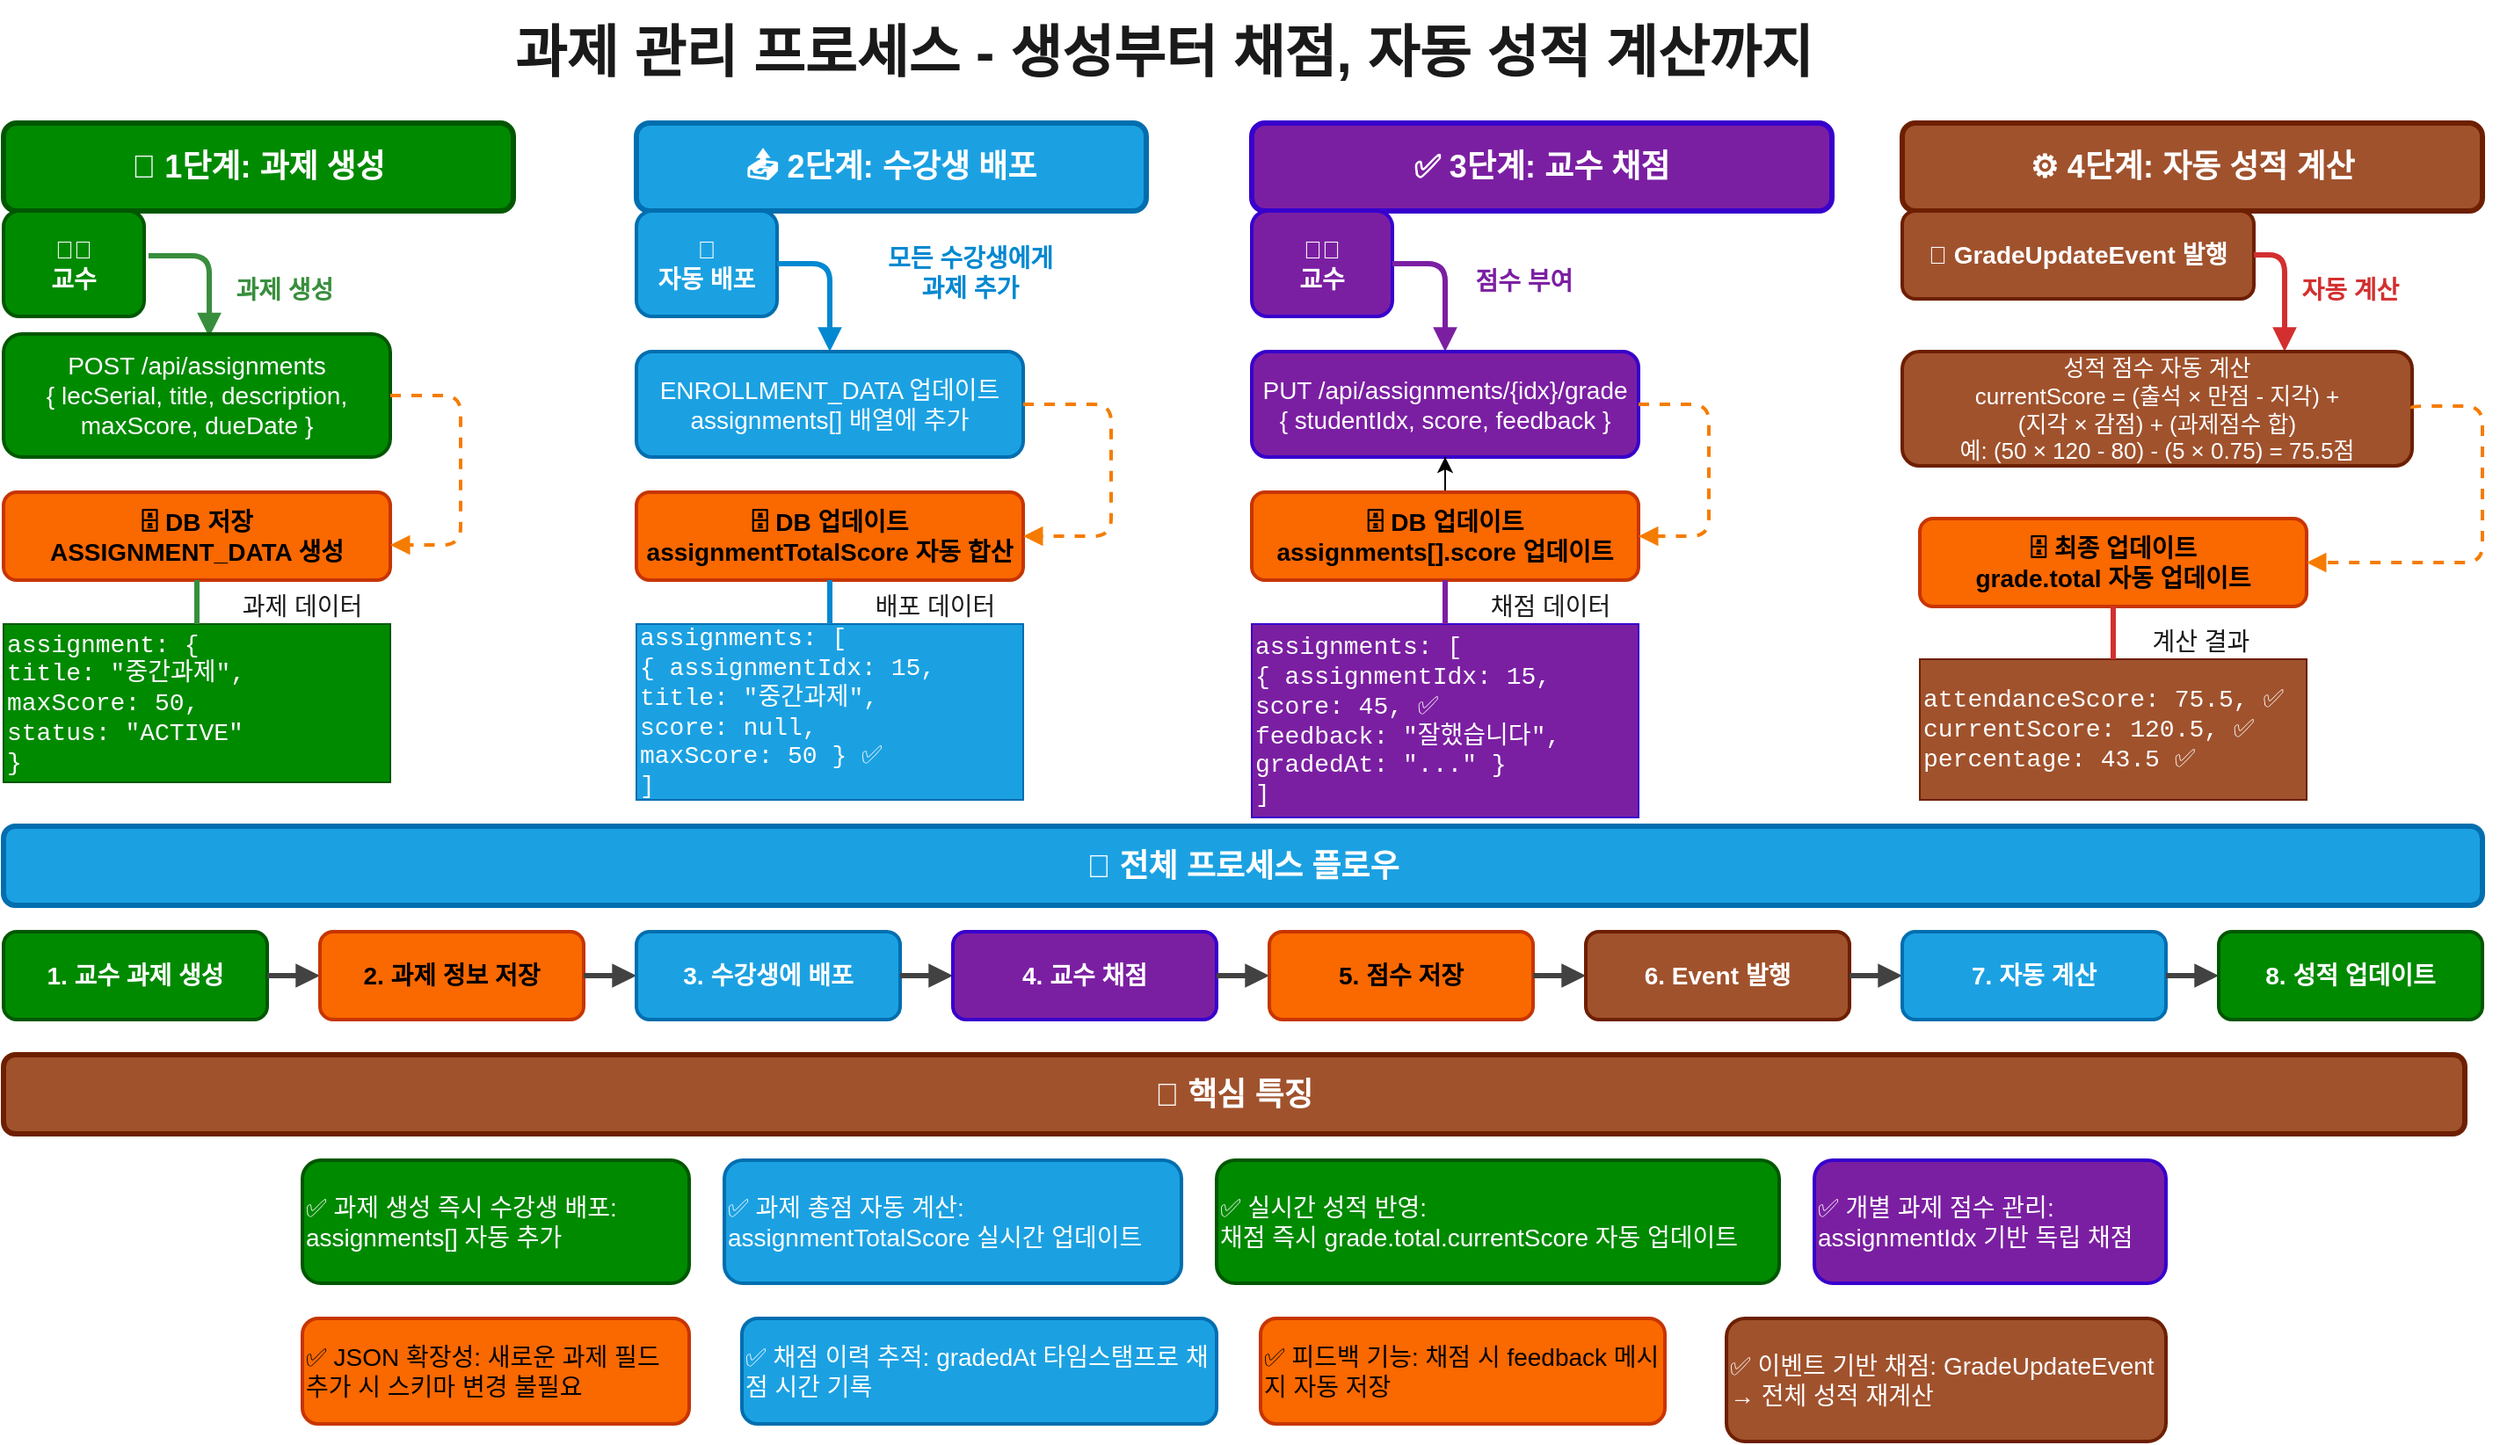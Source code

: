 <mxfile version="28.2.8">
  <diagram name="과제 관리 프로세스" id="assignment-process">
    <mxGraphModel dx="3598" dy="914" grid="1" gridSize="10" guides="1" tooltips="1" connect="1" arrows="1" fold="1" page="1" pageScale="1" pageWidth="1920" pageHeight="1080" background="light-dark(#FFFFFF,#FFFFFF)" math="0" shadow="0">
      <root>
        <mxCell id="0" />
        <mxCell id="1" parent="0" />
        <mxCell id="title" value="과제 관리 프로세스 - 생성부터 채점, 자동 성적 계산까지" style="text;html=1;strokeColor=none;fillColor=none;align=center;verticalAlign=middle;whiteSpace=wrap;rounded=0;fontSize=32;fontStyle=1;fontColor=light-dark(#1A1A1A,#000000);" parent="1" vertex="1">
          <mxGeometry x="-1740" y="30" width="1040" height="60" as="geometry" />
        </mxCell>
        <mxCell id="section1" value="📝 1단계: 과제 생성" style="rounded=1;whiteSpace=wrap;html=1;fillColor=#008a00;strokeColor=#005700;strokeWidth=3;fontSize=18;fontColor=#ffffff;fontStyle=1;" parent="1" vertex="1">
          <mxGeometry x="-1880" y="100" width="290" height="50" as="geometry" />
        </mxCell>
        <mxCell id="professor1" value="👨‍🏫&#xa;교수" style="text;html=1;strokeColor=#005700;fillColor=#008a00;align=center;verticalAlign=middle;whiteSpace=wrap;rounded=1;fontSize=14;fontColor=#ffffff;fontStyle=1;strokeWidth=2;" parent="1" vertex="1">
          <mxGeometry x="-1880" y="150" width="80" height="60" as="geometry" />
        </mxCell>
        <mxCell id="arrow1" value="" style="endArrow=block;html=1;strokeWidth=3;strokeColor=#388E3C;endFill=1;fontSize=14;edgeStyle=orthogonalEdgeStyle;exitX=1.031;exitY=0.425;exitDx=0;exitDy=0;exitPerimeter=0;entryX=0.532;entryY=0.025;entryDx=0;entryDy=0;entryPerimeter=0;" parent="1" source="professor1" target="api1" edge="1">
          <mxGeometry width="50" height="50" relative="1" as="geometry">
            <mxPoint x="-1690" y="195" as="sourcePoint" />
            <mxPoint x="-1680" y="215" as="targetPoint" />
            <Array as="points">
              <mxPoint x="-1763" y="176" />
            </Array>
          </mxGeometry>
        </mxCell>
        <mxCell id="arrow1-label" value="과제 생성" style="text;html=1;strokeColor=none;fillColor=none;align=center;verticalAlign=middle;whiteSpace=wrap;rounded=0;fontSize=14;fontColor=#388E3C;fontStyle=1;" parent="1" vertex="1">
          <mxGeometry x="-1770" y="175" width="100" height="40" as="geometry" />
        </mxCell>
        <mxCell id="api1" value="POST /api/assignments&#xa;{ lecSerial, title, description,&#xa;  maxScore, dueDate }" style="rounded=1;whiteSpace=wrap;html=1;fillColor=#008a00;strokeColor=#005700;strokeWidth=2;fontSize=14;fontColor=#ffffff;align=center;" parent="1" vertex="1">
          <mxGeometry x="-1880" y="220" width="220" height="70" as="geometry" />
        </mxCell>
        <mxCell id="db1" value="🗄️ DB 저장&#xa;ASSIGNMENT_DATA 생성" style="rounded=1;whiteSpace=wrap;html=1;fillColor=#fa6800;strokeColor=#C73500;strokeWidth=2;fontSize=14;fontColor=#000000;fontStyle=1;align=center;" parent="1" vertex="1">
          <mxGeometry x="-1880" y="310" width="220" height="50" as="geometry" />
        </mxCell>
        <mxCell id="db1-arrow" value="" style="endArrow=block;html=1;strokeWidth=2;strokeColor=#F57C00;endFill=1;dashed=1;fontSize=14;exitX=1;exitY=0.5;exitDx=0;exitDy=0;edgeStyle=orthogonalEdgeStyle;" parent="1" source="api1" edge="1">
          <mxGeometry width="50" height="50" relative="1" as="geometry">
            <mxPoint x="-1510" y="230" as="sourcePoint" />
            <mxPoint x="-1660" y="340" as="targetPoint" />
            <Array as="points">
              <mxPoint x="-1620" y="255" />
              <mxPoint x="-1620" y="340" />
            </Array>
          </mxGeometry>
        </mxCell>
        <mxCell id="data1-box" value="assignment: {&#xa;  title: &quot;중간과제&quot;,&#xa;  maxScore: 50,&#xa;  status: &quot;ACTIVE&quot;&#xa;}" style="rounded=0;whiteSpace=wrap;html=1;fillColor=#008a00;strokeColor=#005700;strokeWidth=1;fontSize=14;fontColor=#ffffff;align=left;fontFamily=Courier New;" parent="1" vertex="1">
          <mxGeometry x="-1880" y="385" width="220" height="90" as="geometry" />
        </mxCell>
        <mxCell id="section2" value="📤 2단계: 수강생 배포" style="rounded=1;whiteSpace=wrap;html=1;fillColor=#1ba1e2;strokeColor=#006EAF;strokeWidth=3;fontSize=18;fontColor=#ffffff;fontStyle=1;" parent="1" vertex="1">
          <mxGeometry x="-1520" y="100" width="290" height="50" as="geometry" />
        </mxCell>
        <mxCell id="auto-distribute" value="🔄&#xa;자동 배포" style="text;html=1;strokeColor=#006EAF;fillColor=#1ba1e2;align=center;verticalAlign=middle;whiteSpace=wrap;rounded=1;fontSize=14;fontColor=#ffffff;fontStyle=1;strokeWidth=2;" parent="1" vertex="1">
          <mxGeometry x="-1520" y="150" width="80" height="60" as="geometry" />
        </mxCell>
        <mxCell id="arrow3" value="" style="endArrow=block;html=1;strokeWidth=3;strokeColor=#0288D1;endFill=1;entryX=0.5;entryY=0;entryDx=0;entryDy=0;exitX=1;exitY=0.5;exitDx=0;exitDy=0;edgeStyle=orthogonalEdgeStyle;" parent="1" source="auto-distribute" target="api2" edge="1">
          <mxGeometry width="50" height="50" relative="1" as="geometry">
            <mxPoint x="-1430" y="200" as="sourcePoint" />
            <mxPoint x="-1330" y="200" as="targetPoint" />
          </mxGeometry>
        </mxCell>
        <mxCell id="arrow3-label" value="모든 수강생에게&#xa;과제 추가" style="text;html=1;strokeColor=none;fillColor=none;align=center;verticalAlign=middle;whiteSpace=wrap;rounded=0;fontSize=14;fontColor=#0288D1;fontStyle=1;" parent="1" vertex="1">
          <mxGeometry x="-1390" y="170" width="120" height="30" as="geometry" />
        </mxCell>
        <mxCell id="api2" value="ENROLLMENT_DATA 업데이트&#xa;assignments[] 배열에 추가" style="rounded=1;whiteSpace=wrap;html=1;fillColor=#1ba1e2;strokeColor=#006EAF;strokeWidth=2;fontSize=14;fontColor=#ffffff;align=center;" parent="1" vertex="1">
          <mxGeometry x="-1520" y="230" width="220" height="60" as="geometry" />
        </mxCell>
        <mxCell id="db2" value="🗄️ DB 업데이트&#xa;assignmentTotalScore 자동 합산" style="rounded=1;whiteSpace=wrap;html=1;fillColor=#fa6800;strokeColor=#C73500;strokeWidth=2;fontSize=14;fontColor=#000000;fontStyle=1;align=center;" parent="1" vertex="1">
          <mxGeometry x="-1520" y="310" width="220" height="50" as="geometry" />
        </mxCell>
        <mxCell id="db2-arrow" value="" style="endArrow=block;html=1;strokeWidth=2;strokeColor=#F57C00;endFill=1;dashed=1;fontSize=14;entryX=1;entryY=0.5;entryDx=0;entryDy=0;exitX=1;exitY=0.5;exitDx=0;exitDy=0;edgeStyle=orthogonalEdgeStyle;" parent="1" source="api2" target="db2" edge="1">
          <mxGeometry width="50" height="50" relative="1" as="geometry">
            <mxPoint x="-1150" y="235" as="sourcePoint" />
            <mxPoint x="-1150" y="255" as="targetPoint" />
            <Array as="points">
              <mxPoint x="-1250" y="260" />
              <mxPoint x="-1250" y="335" />
            </Array>
          </mxGeometry>
        </mxCell>
        <mxCell id="data2-box" value="assignments: [&#xa;  { assignmentIdx: 15,&#xa;    title: &quot;중간과제&quot;,&#xa;    score: null,&#xa;    maxScore: 50 } ✅&#xa;]" style="rounded=0;whiteSpace=wrap;html=1;fillColor=#1ba1e2;strokeColor=#006EAF;strokeWidth=1;fontSize=14;fontColor=#ffffff;align=left;fontFamily=Courier New;" parent="1" vertex="1">
          <mxGeometry x="-1520" y="385" width="220" height="100" as="geometry" />
        </mxCell>
        <mxCell id="section3" value="✅ 3단계: 교수 채점" style="rounded=1;whiteSpace=wrap;html=1;fillColor=light-dark(#7B1FA2,#FF66FF);strokeColor=#3700CC;strokeWidth=3;fontSize=18;fontColor=#ffffff;fontStyle=1;" parent="1" vertex="1">
          <mxGeometry x="-1170" y="100" width="330" height="50" as="geometry" />
        </mxCell>
        <mxCell id="professor2" value="👨‍🏫&#xa;교수" style="text;html=1;strokeColor=#3700CC;fillColor=light-dark(#7B1FA2,#FF66FF);align=center;verticalAlign=middle;whiteSpace=wrap;rounded=1;fontSize=14;fontColor=#ffffff;fontStyle=1;strokeWidth=2;" parent="1" vertex="1">
          <mxGeometry x="-1170" y="150" width="80" height="60" as="geometry" />
        </mxCell>
        <mxCell id="arrow5" value="" style="endArrow=block;html=1;strokeWidth=3;strokeColor=#7B1FA2;endFill=1;fontSize=14;exitX=1;exitY=0.5;exitDx=0;exitDy=0;entryX=0.5;entryY=0;entryDx=0;entryDy=0;edgeStyle=orthogonalEdgeStyle;" parent="1" source="professor2" target="api3" edge="1">
          <mxGeometry width="50" height="50" relative="1" as="geometry">
            <mxPoint x="-790" y="175" as="sourcePoint" />
            <mxPoint x="-840" y="240" as="targetPoint" />
          </mxGeometry>
        </mxCell>
        <mxCell id="arrow5-label" value="점수 부여" style="text;html=1;strokeColor=none;fillColor=none;align=center;verticalAlign=middle;whiteSpace=wrap;rounded=0;fontSize=14;fontColor=#7B1FA2;fontStyle=1;" parent="1" vertex="1">
          <mxGeometry x="-1050" y="175" width="70" height="30" as="geometry" />
        </mxCell>
        <mxCell id="api3" value="PUT /api/assignments/{idx}/grade&#xa;{ studentIdx, score, feedback }" style="rounded=1;whiteSpace=wrap;html=1;fillColor=light-dark(#7B1FA2,#FF66FF);strokeColor=#3700CC;strokeWidth=2;fontSize=14;fontColor=#ffffff;align=center;" parent="1" vertex="1">
          <mxGeometry x="-1170" y="230" width="220" height="60" as="geometry" />
        </mxCell>
        <mxCell id="XcOLc2Sp79laf7mMLdcg-2" value="" style="edgeStyle=orthogonalEdgeStyle;rounded=0;orthogonalLoop=1;jettySize=auto;html=1;" edge="1" parent="1" source="db3" target="api3">
          <mxGeometry relative="1" as="geometry" />
        </mxCell>
        <mxCell id="db3" value="🗄️ DB 업데이트&#xa;assignments[].score 업데이트" style="rounded=1;whiteSpace=wrap;html=1;fillColor=#fa6800;strokeColor=#C73500;strokeWidth=2;fontSize=14;fontColor=#000000;fontStyle=1;align=center;" parent="1" vertex="1">
          <mxGeometry x="-1170" y="310" width="220" height="50" as="geometry" />
        </mxCell>
        <mxCell id="db3-arrow" value="" style="endArrow=block;html=1;strokeWidth=2;strokeColor=#F57C00;endFill=1;dashed=1;fontSize=14;entryX=1;entryY=0.5;entryDx=0;entryDy=0;exitX=1;exitY=0.5;exitDx=0;exitDy=0;edgeStyle=orthogonalEdgeStyle;" parent="1" source="api3" target="db3" edge="1">
          <mxGeometry width="50" height="50" relative="1" as="geometry">
            <mxPoint x="-810" y="235" as="sourcePoint" />
            <mxPoint x="-810" y="255" as="targetPoint" />
            <Array as="points">
              <mxPoint x="-910" y="260" />
              <mxPoint x="-910" y="335" />
            </Array>
          </mxGeometry>
        </mxCell>
        <mxCell id="data3-box" value="assignments: [&#xa;  { assignmentIdx: 15,&#xa;    score: 45, ✅&#xa;    feedback: &quot;잘했습니다&quot;,&#xa;    gradedAt: &quot;...&quot; }&#xa;]" style="rounded=0;whiteSpace=wrap;html=1;fillColor=light-dark(#7B1FA2,#FF66FF);strokeColor=#3700CC;strokeWidth=1;fontSize=14;fontColor=#ffffff;align=left;fontFamily=Courier New;" parent="1" vertex="1">
          <mxGeometry x="-1170" y="385" width="220" height="110" as="geometry" />
        </mxCell>
        <mxCell id="section4" value="⚙️ 4단계: 자동 성적 계산" style="rounded=1;whiteSpace=wrap;html=1;fillColor=#a0522d;strokeColor=#6D1F00;strokeWidth=3;fontSize=18;fontColor=#ffffff;fontStyle=1;" parent="1" vertex="1">
          <mxGeometry x="-800" y="100" width="330" height="50" as="geometry" />
        </mxCell>
        <mxCell id="event-box" value="🔔 GradeUpdateEvent 발행" style="rounded=1;whiteSpace=wrap;html=1;fillColor=#a0522d;strokeColor=#6D1F00;strokeWidth=2;fontSize=14;fontColor=#ffffff;fontStyle=1;align=center;" parent="1" vertex="1">
          <mxGeometry x="-800" y="150" width="200" height="50" as="geometry" />
        </mxCell>
        <mxCell id="arrow7" value="" style="endArrow=block;html=1;strokeWidth=3;strokeColor=#D32F2F;endFill=1;fontSize=14;exitX=1;exitY=0.5;exitDx=0;exitDy=0;entryX=0.75;entryY=0;entryDx=0;entryDy=0;edgeStyle=orthogonalEdgeStyle;" parent="1" source="event-box" target="calc-box" edge="1">
          <mxGeometry width="50" height="50" relative="1" as="geometry">
            <mxPoint x="-520" y="200" as="sourcePoint" />
            <mxPoint x="-700" y="240" as="targetPoint" />
            <Array as="points">
              <mxPoint x="-582" y="175" />
            </Array>
          </mxGeometry>
        </mxCell>
        <mxCell id="arrow7-label" value="자동 계산" style="text;html=1;strokeColor=none;fillColor=none;align=center;verticalAlign=middle;whiteSpace=wrap;rounded=0;fontSize=14;fontColor=#D32F2F;fontStyle=1;" parent="1" vertex="1">
          <mxGeometry x="-580" y="180" width="70" height="30" as="geometry" />
        </mxCell>
        <mxCell id="calc-box" value="성적 점수 자동 계산&#xa;currentScore = (출석 × 만점 - 지각) +&#xa;(지각 × 감점) + (과제점수 합)&#xa;예: (50 × 120 - 80) - (5 × 0.75) = 75.5점" style="rounded=1;whiteSpace=wrap;html=1;fillColor=#a0522d;strokeColor=#6D1F00;strokeWidth=2;fontSize=13;fontColor=#ffffff;align=center;" parent="1" vertex="1">
          <mxGeometry x="-800" y="230" width="290" height="65" as="geometry" />
        </mxCell>
        <mxCell id="db4" value="🗄️ 최종 업데이트&#xa;grade.total 자동 업데이트" style="rounded=1;whiteSpace=wrap;html=1;fillColor=#fa6800;strokeColor=#C73500;strokeWidth=2;fontSize=14;fontColor=#000000;fontStyle=1;align=center;" parent="1" vertex="1">
          <mxGeometry x="-790" y="325" width="220" height="50" as="geometry" />
        </mxCell>
        <mxCell id="db4-arrow" value="" style="endArrow=block;html=1;strokeWidth=2;strokeColor=#F57C00;endFill=1;dashed=1;fontSize=14;exitX=1;exitY=0.5;exitDx=0;exitDy=0;edgeStyle=orthogonalEdgeStyle;entryX=1;entryY=0.5;entryDx=0;entryDy=0;" parent="1" source="calc-box" target="db4" edge="1">
          <mxGeometry width="50" height="50" relative="1" as="geometry">
            <mxPoint x="-450" y="245" as="sourcePoint" />
            <mxPoint x="-540" y="400" as="targetPoint" />
            <Array as="points">
              <mxPoint x="-510" y="261" />
              <mxPoint x="-470" y="261" />
              <mxPoint x="-470" y="350" />
            </Array>
          </mxGeometry>
        </mxCell>
        <mxCell id="data4-box" value="attendanceScore: 75.5, ✅&#xa;currentScore: 120.5, ✅&#xa;percentage: 43.5 ✅" style="rounded=0;whiteSpace=wrap;html=1;fillColor=#a0522d;strokeColor=#6D1F00;strokeWidth=1;fontSize=14;fontColor=#ffffff;align=left;fontFamily=Courier New;" parent="1" vertex="1">
          <mxGeometry x="-790" y="405" width="220" height="80" as="geometry" />
        </mxCell>
        <mxCell id="process-title" value="🔄 전체 프로세스 플로우" style="rounded=1;whiteSpace=wrap;html=1;fillColor=#1ba1e2;strokeColor=#006EAF;strokeWidth=3;fontSize=18;fontColor=#ffffff;fontStyle=1;" parent="1" vertex="1">
          <mxGeometry x="-1880" y="500" width="1410" height="45" as="geometry" />
        </mxCell>
        <mxCell id="flow1" value="1. 교수 과제 생성" style="rounded=1;whiteSpace=wrap;html=1;fillColor=#008a00;strokeColor=#005700;strokeWidth=2;fontSize=14;fontColor=#ffffff;fontStyle=1;" parent="1" vertex="1">
          <mxGeometry x="-1880" y="560" width="150" height="50" as="geometry" />
        </mxCell>
        <mxCell id="flow-arrow1" value="" style="endArrow=block;html=1;strokeWidth=3;strokeColor=light-dark(#424242,#0000CC);endFill=1;exitX=1;exitY=0.5;exitDx=0;exitDy=0;entryX=0;entryY=0.5;entryDx=0;entryDy=0;fontSize=14;" parent="1" source="flow1" target="flow2" edge="1">
          <mxGeometry width="50" height="50" relative="1" as="geometry">
            <mxPoint x="-1620" y="585" as="sourcePoint" />
            <mxPoint x="-1550" y="585" as="targetPoint" />
          </mxGeometry>
        </mxCell>
        <mxCell id="flow2" value="2. 과제 정보 저장" style="rounded=1;whiteSpace=wrap;html=1;fillColor=#fa6800;strokeColor=#C73500;strokeWidth=2;fontSize=14;fontColor=#000000;fontStyle=1;" parent="1" vertex="1">
          <mxGeometry x="-1700" y="560" width="150" height="50" as="geometry" />
        </mxCell>
        <mxCell id="flow-arrow2" value="" style="endArrow=block;html=1;strokeWidth=3;strokeColor=light-dark(#424242,#0000CC);endFill=1;exitX=1;exitY=0.5;exitDx=0;exitDy=0;entryX=0;entryY=0.5;entryDx=0;entryDy=0;fontSize=14;" parent="1" source="flow2" target="flow3" edge="1">
          <mxGeometry width="50" height="50" relative="1" as="geometry">
            <mxPoint x="-1440" y="585" as="sourcePoint" />
            <mxPoint x="-1370" y="585" as="targetPoint" />
          </mxGeometry>
        </mxCell>
        <mxCell id="flow3" value="3. 수강생에 배포" style="rounded=1;whiteSpace=wrap;html=1;fillColor=#1ba1e2;strokeColor=#006EAF;strokeWidth=2;fontSize=14;fontColor=#ffffff;fontStyle=1;" parent="1" vertex="1">
          <mxGeometry x="-1520" y="560" width="150" height="50" as="geometry" />
        </mxCell>
        <mxCell id="flow-arrow3" value="" style="endArrow=block;html=1;strokeWidth=3;strokeColor=light-dark(#424242,#0000CC);endFill=1;exitX=1;exitY=0.5;exitDx=0;exitDy=0;entryX=0;entryY=0.5;entryDx=0;entryDy=0;fontSize=14;" parent="1" source="flow3" target="flow4" edge="1">
          <mxGeometry width="50" height="50" relative="1" as="geometry">
            <mxPoint x="-1260" y="585" as="sourcePoint" />
            <mxPoint x="-1190" y="585" as="targetPoint" />
          </mxGeometry>
        </mxCell>
        <mxCell id="flow4" value="4. 교수 채점" style="rounded=1;whiteSpace=wrap;html=1;fillColor=light-dark(#7B1FA2,#FF66FF);strokeColor=#3700CC;strokeWidth=2;fontSize=14;fontColor=#ffffff;fontStyle=1;" parent="1" vertex="1">
          <mxGeometry x="-1340" y="560" width="150" height="50" as="geometry" />
        </mxCell>
        <mxCell id="flow-arrow4" value="" style="endArrow=block;html=1;strokeWidth=3;strokeColor=light-dark(#424242,#0000CC);endFill=1;exitX=1;exitY=0.5;exitDx=0;exitDy=0;entryX=0;entryY=0.5;entryDx=0;entryDy=0;fontSize=14;" parent="1" source="flow4" target="flow5" edge="1">
          <mxGeometry width="50" height="50" relative="1" as="geometry">
            <mxPoint x="-1080" y="585" as="sourcePoint" />
            <mxPoint x="-1010" y="585" as="targetPoint" />
          </mxGeometry>
        </mxCell>
        <mxCell id="flow5" value="5. 점수 저장" style="rounded=1;whiteSpace=wrap;html=1;fillColor=#fa6800;strokeColor=#C73500;strokeWidth=2;fontSize=14;fontColor=#000000;fontStyle=1;" parent="1" vertex="1">
          <mxGeometry x="-1160" y="560" width="150" height="50" as="geometry" />
        </mxCell>
        <mxCell id="flow-arrow5" value="" style="endArrow=block;html=1;strokeWidth=3;strokeColor=light-dark(#424242,#0000CC);endFill=1;exitX=1;exitY=0.5;exitDx=0;exitDy=0;entryX=0;entryY=0.5;entryDx=0;entryDy=0;fontSize=14;" parent="1" source="flow5" target="flow6" edge="1">
          <mxGeometry width="50" height="50" relative="1" as="geometry">
            <mxPoint x="-900" y="585" as="sourcePoint" />
            <mxPoint x="-830" y="585" as="targetPoint" />
          </mxGeometry>
        </mxCell>
        <mxCell id="flow6" value="6. Event 발행" style="rounded=1;whiteSpace=wrap;html=1;fillColor=#a0522d;strokeColor=#6D1F00;strokeWidth=2;fontSize=14;fontColor=#ffffff;fontStyle=1;" parent="1" vertex="1">
          <mxGeometry x="-980" y="560" width="150" height="50" as="geometry" />
        </mxCell>
        <mxCell id="flow-arrow6" value="" style="endArrow=block;html=1;strokeWidth=3;strokeColor=light-dark(#424242,#0000CC);endFill=1;exitX=1;exitY=0.5;exitDx=0;exitDy=0;entryX=0;entryY=0.5;entryDx=0;entryDy=0;fontSize=14;" parent="1" source="flow6" target="flow7" edge="1">
          <mxGeometry width="50" height="50" relative="1" as="geometry">
            <mxPoint x="-795" y="715" as="sourcePoint" />
            <mxPoint x="-725" y="715" as="targetPoint" />
          </mxGeometry>
        </mxCell>
        <mxCell id="flow7" value="7. 자동 계산" style="rounded=1;whiteSpace=wrap;html=1;fillColor=#1ba1e2;strokeColor=#006EAF;strokeWidth=2;fontSize=14;fontColor=#ffffff;fontStyle=1;" parent="1" vertex="1">
          <mxGeometry x="-800" y="560" width="150" height="50" as="geometry" />
        </mxCell>
        <mxCell id="flow-arrow7" value="" style="endArrow=block;html=1;strokeWidth=3;strokeColor=light-dark(#424242,#0000CC);endFill=1;entryX=0;entryY=0.5;entryDx=0;entryDy=0;exitX=1;exitY=0.5;exitDx=0;exitDy=0;fontSize=14;" parent="1" source="flow7" target="flow8" edge="1">
          <mxGeometry width="50" height="50" relative="1" as="geometry">
            <mxPoint x="-575" y="715" as="sourcePoint" />
            <mxPoint x="-505" y="715" as="targetPoint" />
          </mxGeometry>
        </mxCell>
        <mxCell id="flow8" value="8. 성적 업데이트" style="rounded=1;whiteSpace=wrap;html=1;fillColor=#008a00;strokeColor=#005700;strokeWidth=2;fontSize=14;fontColor=#ffffff;fontStyle=1;" parent="1" vertex="1">
          <mxGeometry x="-620" y="560" width="150" height="50" as="geometry" />
        </mxCell>
        <mxCell id="features-title" value="🎯 핵심 특징" style="rounded=1;whiteSpace=wrap;html=1;fillColor=#a0522d;strokeColor=#6D1F00;strokeWidth=3;fontSize=18;fontColor=#ffffff;fontStyle=1;" parent="1" vertex="1">
          <mxGeometry x="-1880" y="630" width="1400" height="45" as="geometry" />
        </mxCell>
        <mxCell id="feature1" value="✅ 과제 생성 즉시 수강생 배포: assignments[] 자동 추가" style="rounded=1;whiteSpace=wrap;html=1;fillColor=#008a00;strokeColor=#005700;strokeWidth=2;fontSize=14;fontColor=#ffffff;align=left;" parent="1" vertex="1">
          <mxGeometry x="-1710" y="690" width="220" height="70" as="geometry" />
        </mxCell>
        <mxCell id="feature2" value="✅ 과제 총점 자동 계산: assignmentTotalScore 실시간 업데이트" style="rounded=1;whiteSpace=wrap;html=1;fillColor=#1ba1e2;strokeColor=#006EAF;strokeWidth=2;fontSize=14;fontColor=#ffffff;align=left;" parent="1" vertex="1">
          <mxGeometry x="-1470" y="690" width="260" height="70" as="geometry" />
        </mxCell>
        <mxCell id="feature3" value="✅ 이벤트 기반 채점: GradeUpdateEvent → 전체 성적 재계산" style="rounded=1;whiteSpace=wrap;html=1;fillColor=#a0522d;strokeColor=#6D1F00;strokeWidth=2;fontSize=14;fontColor=#ffffff;align=left;" parent="1" vertex="1">
          <mxGeometry x="-900" y="780" width="250" height="70" as="geometry" />
        </mxCell>
        <mxCell id="feature4" value="✅ 실시간 성적 반영:&amp;nbsp;&lt;div&gt;채점 즉시 grade.total.currentScore 자동 업데이트&lt;/div&gt;" style="rounded=1;whiteSpace=wrap;html=1;fillColor=#008a00;strokeColor=#005700;strokeWidth=2;fontSize=14;fontColor=#ffffff;align=left;" parent="1" vertex="1">
          <mxGeometry x="-1190" y="690" width="320" height="70" as="geometry" />
        </mxCell>
        <mxCell id="feature5" value="✅ 개별 과제 점수 관리: assignmentIdx 기반 독립 채점" style="rounded=1;whiteSpace=wrap;html=1;fillColor=light-dark(#7B1FA2,#FF66FF);strokeColor=#3700CC;strokeWidth=2;fontSize=14;fontColor=#ffffff;align=left;" parent="1" vertex="1">
          <mxGeometry x="-850" y="690" width="200" height="70" as="geometry" />
        </mxCell>
        <mxCell id="feature6" value="✅ 피드백 기능: 채점 시 feedback 메시지 자동 저장" style="rounded=1;whiteSpace=wrap;html=1;fillColor=#fa6800;strokeColor=#C73500;strokeWidth=2;fontSize=14;fontColor=#000000;align=left;" parent="1" vertex="1">
          <mxGeometry x="-1165" y="780" width="230" height="60" as="geometry" />
        </mxCell>
        <mxCell id="feature7" value="✅ 채점 이력 추적: gradedAt 타임스탬프로 채점 시간 기록" style="rounded=1;whiteSpace=wrap;html=1;fillColor=#1ba1e2;strokeColor=#006EAF;strokeWidth=2;fontSize=14;fontColor=#ffffff;align=left;" parent="1" vertex="1">
          <mxGeometry x="-1460" y="780" width="270" height="60" as="geometry" />
        </mxCell>
        <mxCell id="feature8" value="✅ JSON 확장성: 새로운 과제 필드 추가 시 스키마 변경 불필요" style="rounded=1;whiteSpace=wrap;html=1;fillColor=#fa6800;strokeColor=#C73500;strokeWidth=2;fontSize=14;fontColor=#000000;align=left;" parent="1" vertex="1">
          <mxGeometry x="-1710" y="780" width="220" height="60" as="geometry" />
        </mxCell>
        <mxCell id="connect1" value="" style="endArrow=none;html=1;strokeWidth=3;strokeColor=#388E3C;entryX=0.5;entryY=1;entryDx=0;entryDy=0;fontSize=14;exitX=0.5;exitY=0;exitDx=0;exitDy=0;fontColor=light-dark(default, #fb7b35);" parent="1" source="data1-box" target="db1" edge="1">
          <mxGeometry width="50" height="50" relative="1" as="geometry">
            <mxPoint x="-1490" y="360" as="sourcePoint" />
            <mxPoint x="-1695" y="300" as="targetPoint" />
          </mxGeometry>
        </mxCell>
        <mxCell id="connect2" value="" style="endArrow=none;html=1;strokeWidth=3;strokeColor=#0288D1;entryX=0.5;entryY=1;entryDx=0;entryDy=0;fontSize=14;fontColor=light-dark(default, #fb7b35);" parent="1" target="db2" edge="1">
          <mxGeometry width="50" height="50" relative="1" as="geometry">
            <mxPoint x="-1410" y="385" as="sourcePoint" />
            <mxPoint x="-1350" y="330" as="targetPoint" />
          </mxGeometry>
        </mxCell>
        <mxCell id="connect3" value="" style="endArrow=none;html=1;strokeWidth=3;strokeColor=#7B1FA2;exitX=0.5;exitY=1;exitDx=0;exitDy=0;fontSize=14;fontColor=light-dark(default, #fb7b35);" parent="1" source="db3" edge="1">
          <mxGeometry width="50" height="50" relative="1" as="geometry">
            <mxPoint x="-1050" y="320" as="sourcePoint" />
            <mxPoint x="-1060" y="385" as="targetPoint" />
          </mxGeometry>
        </mxCell>
        <mxCell id="connect4" value="" style="endArrow=none;html=1;strokeWidth=3;strokeColor=#D32F2F;exitX=0.5;exitY=1;exitDx=0;exitDy=0;fontSize=14;fontColor=light-dark(default, #fb7b35);entryX=0.5;entryY=0;entryDx=0;entryDy=0;" parent="1" source="db4" edge="1" target="data4-box">
          <mxGeometry width="50" height="50" relative="1" as="geometry">
            <mxPoint x="-690" y="370" as="sourcePoint" />
            <mxPoint x="-700" y="400" as="targetPoint" />
          </mxGeometry>
        </mxCell>
        <mxCell id="label1" value="과제 데이터" style="text;html=1;strokeColor=none;fillColor=none;align=center;verticalAlign=middle;whiteSpace=wrap;rounded=0;fontSize=14;fontColor=light-dark(#1A1A1A,#000000);fontStyle=0;labelBackgroundColor=none;" parent="1" vertex="1">
          <mxGeometry x="-1750" y="365" width="80" height="20" as="geometry" />
        </mxCell>
        <mxCell id="label2" value="배포 데이터" style="text;html=1;strokeColor=none;fillColor=none;align=center;verticalAlign=middle;whiteSpace=wrap;rounded=0;fontSize=14;fontColor=light-dark(#1A1A1A,#000000);fontStyle=0;labelBackgroundColor=none;" parent="1" vertex="1">
          <mxGeometry x="-1390" y="365" width="80" height="20" as="geometry" />
        </mxCell>
        <mxCell id="label3" value="채점 데이터" style="text;html=1;strokeColor=none;fillColor=none;align=center;verticalAlign=middle;whiteSpace=wrap;rounded=0;fontSize=14;fontColor=light-dark(#1A1A1A,#000000);fontStyle=0;labelBackgroundColor=none;" parent="1" vertex="1">
          <mxGeometry x="-1040" y="365" width="80" height="20" as="geometry" />
        </mxCell>
        <mxCell id="label4" value="&lt;font&gt;계산 결과&lt;/font&gt;" style="text;html=1;strokeColor=none;fillColor=none;align=center;verticalAlign=middle;whiteSpace=wrap;rounded=0;fontSize=14;fontColor=light-dark(#1A1A1A,#000000);fontStyle=0;labelBackgroundColor=none;" parent="1" vertex="1">
          <mxGeometry x="-670" y="385" width="80" height="20" as="geometry" />
        </mxCell>
      </root>
    </mxGraphModel>
  </diagram>
</mxfile>
